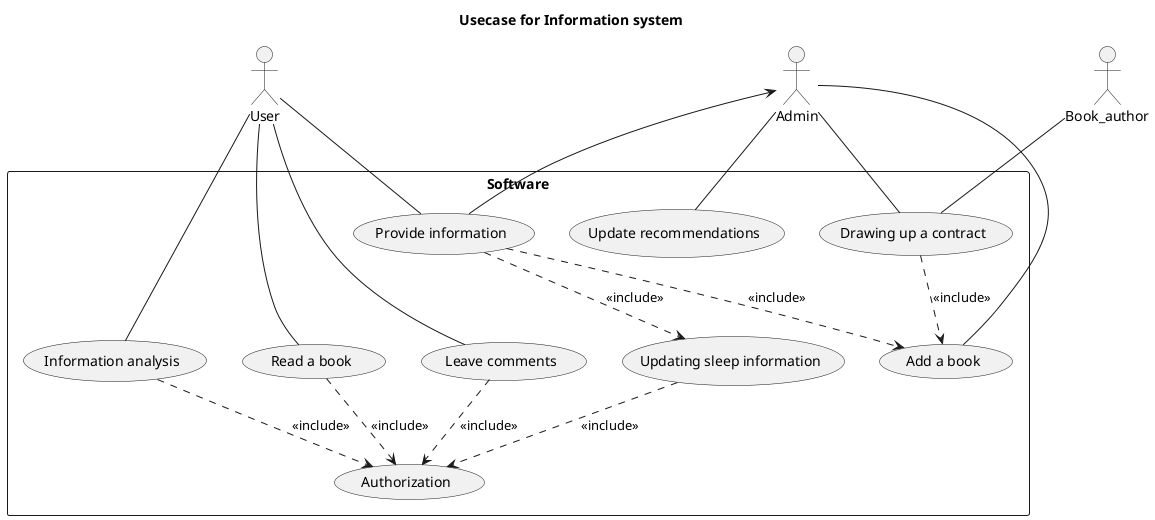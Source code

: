 @startuml

title Usecase for Information system

' left to right direction

actor User
actor Admin
actor Book_author

rectangle Software {
  
  User -- (Read a book)
  User -- (Provide information)
  User -- (Leave comments)
  User -- (Information analysis)
  
  Admin -- (Add a book)
  Admin -- (Drawing up a contract)
  Admin -- (Update recommendations)
  
  Admin <-- (Provide information)
  
  Book_author -- (Drawing up a contract)
  
  (Information analysis) ..> (Authorization) : <<include>>
  (Leave comments) ..> (Authorization) : <<include>>
  (Provide information) ..> (Updating sleep information) : <<include>>
  (Provide information) ..> (Add a book) : <<include>>
  (Updating sleep information) ..> (Authorization) : <<include>>
  (Drawing up a contract) ..> (Add a book) : <<include>>
  (Read a book) ..> (Authorization) : <<include>>
}

@enduml
